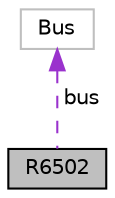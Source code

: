 digraph "R6502"
{
 // LATEX_PDF_SIZE
  edge [fontname="Helvetica",fontsize="10",labelfontname="Helvetica",labelfontsize="10"];
  node [fontname="Helvetica",fontsize="10",shape=record];
  Node1 [label="R6502",height=0.2,width=0.4,color="black", fillcolor="grey75", style="filled", fontcolor="black",tooltip=" "];
  Node2 -> Node1 [dir="back",color="darkorchid3",fontsize="10",style="dashed",label=" bus" ,fontname="Helvetica"];
  Node2 [label="Bus",height=0.2,width=0.4,color="grey75", fillcolor="white", style="filled",URL="$classBus.html",tooltip=" "];
}
